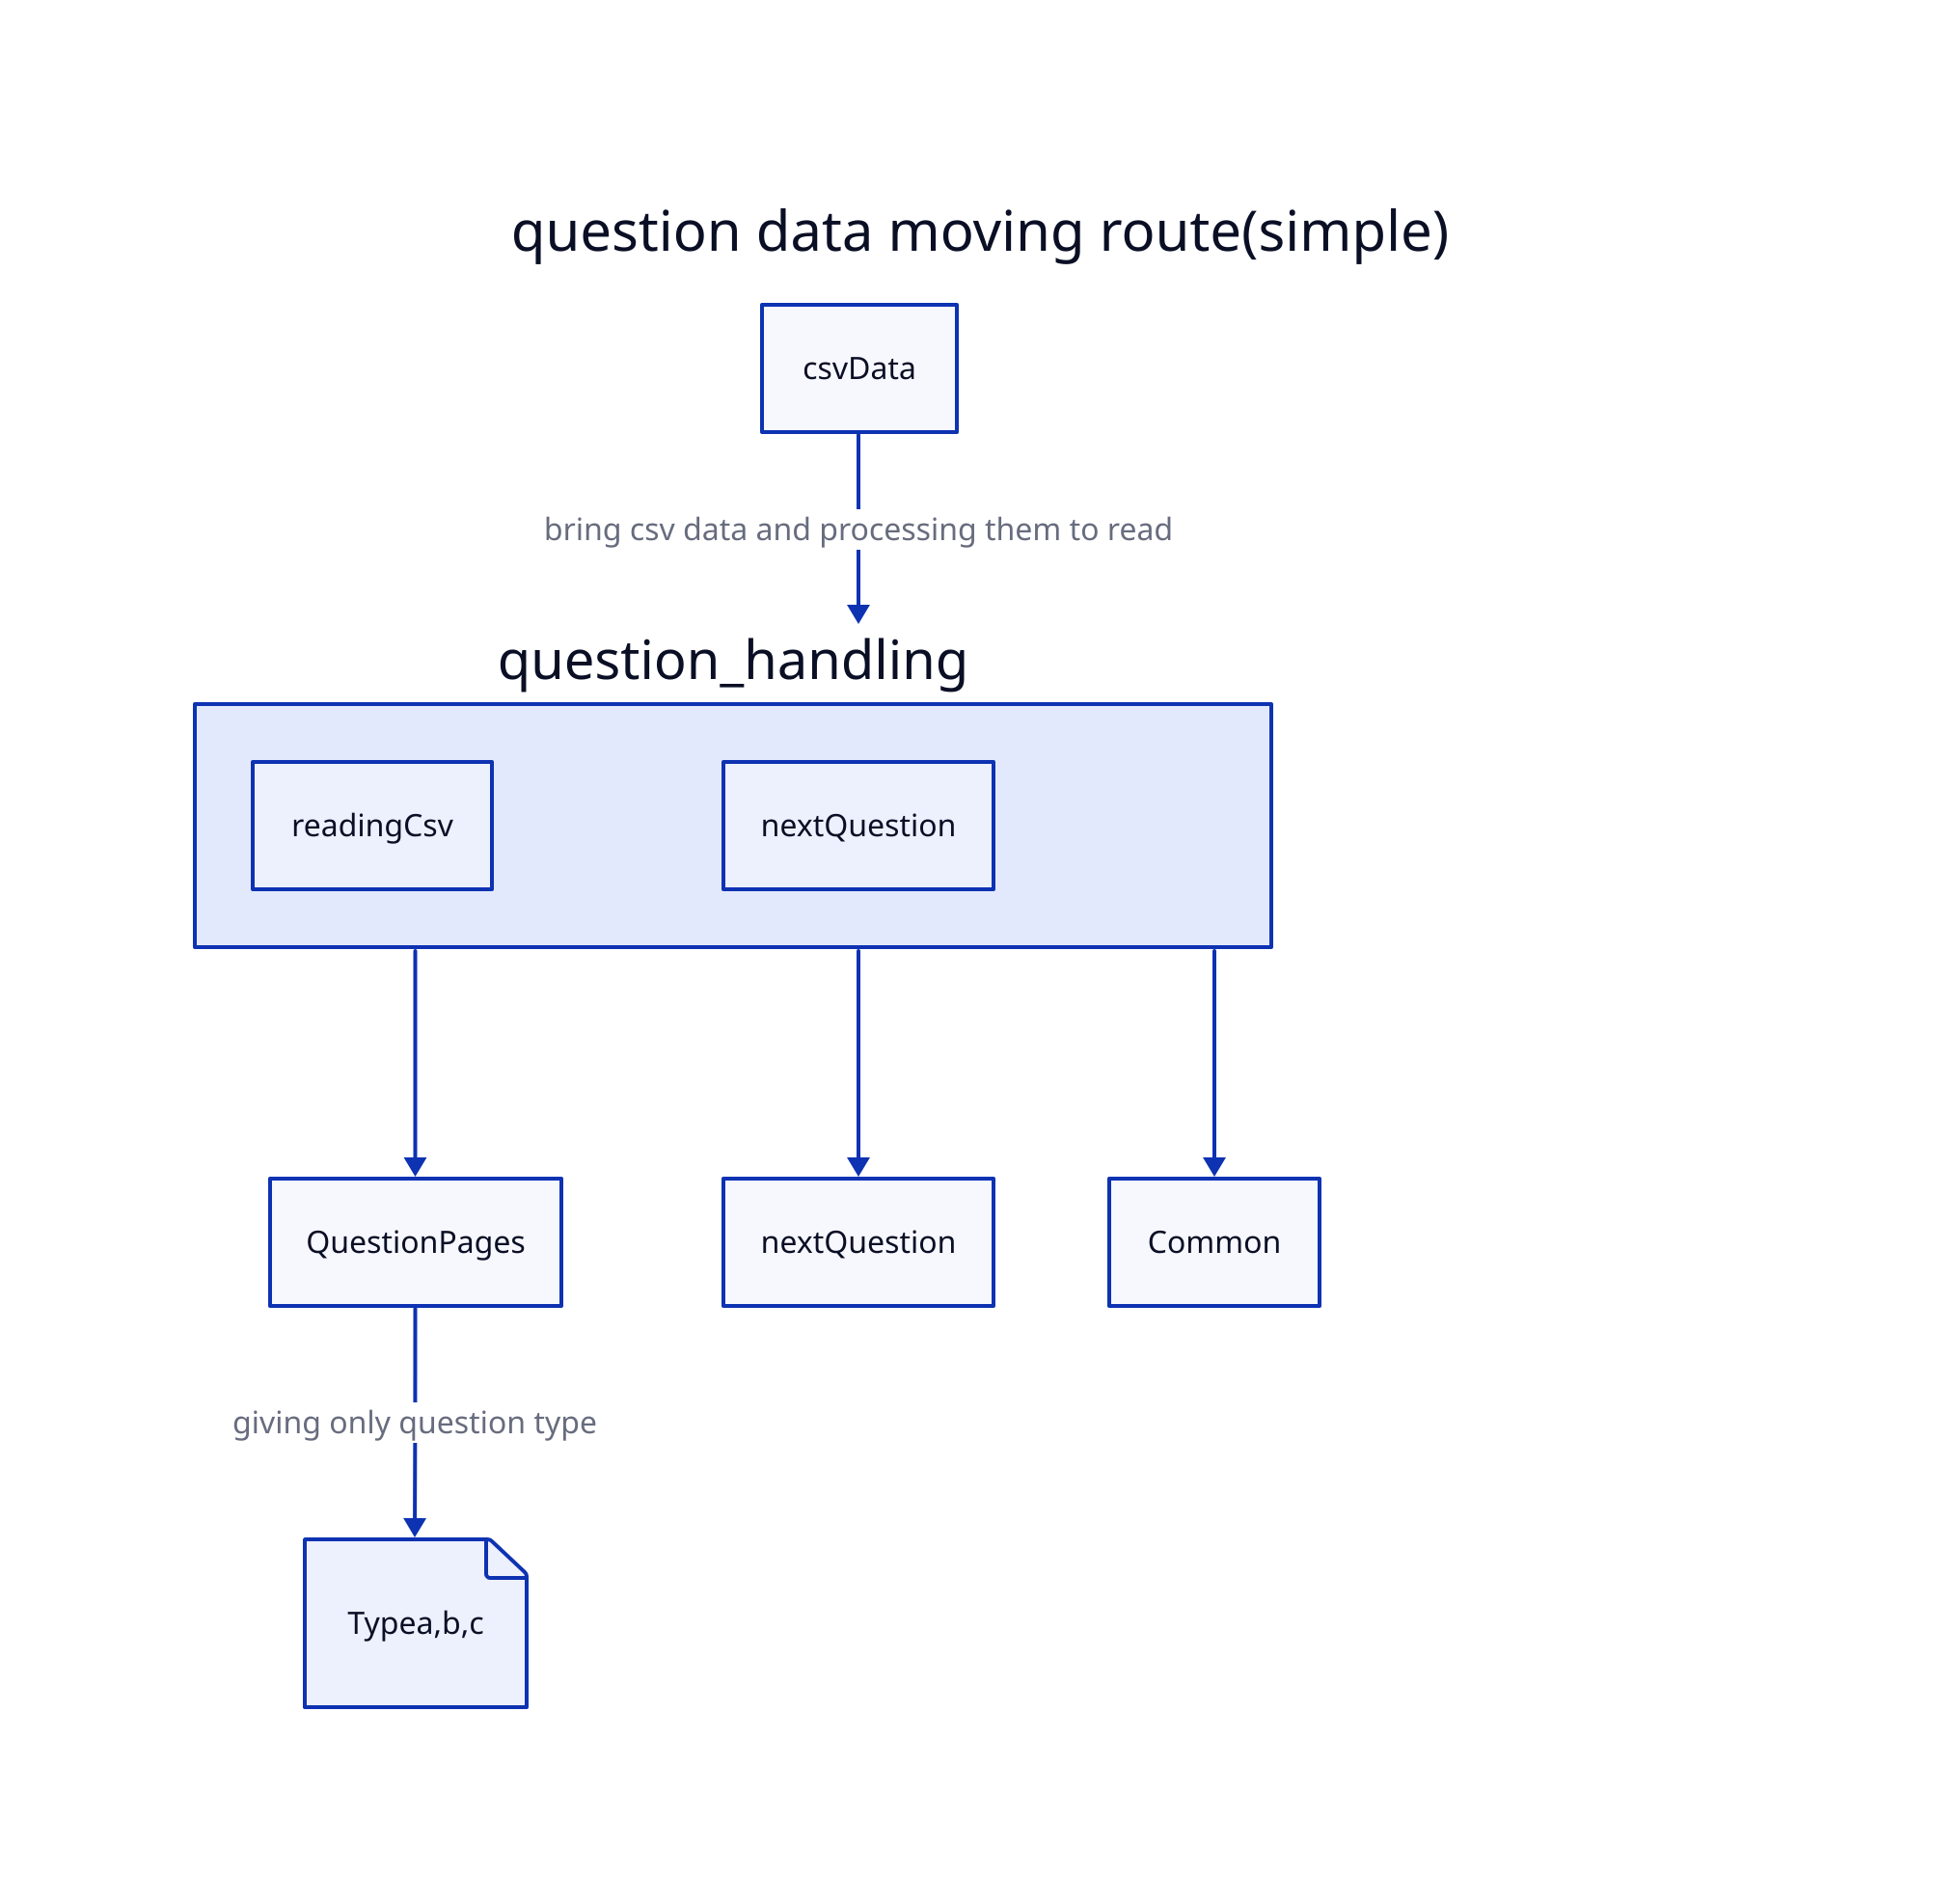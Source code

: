 title: question data moving route(simple){
    near: top-center
    shape: text
    style: {
      font-size: 29
      bold: true
    }
  }

question_handling {
  readingCsv
  nextQuestion
}
csvData->question_handling:bring csv data and processing them to read

question_handling->QuestionPages
question_handling->nextQuestion
question_handling->Common
QuestionPages->Typea,b,c: giving only question type


Typea,b,c.shape: page

explanation: |md
  **ReadingCsv** is actived only at first.   
  then **nextQuestion** is actived at all-time(expect first).
|



